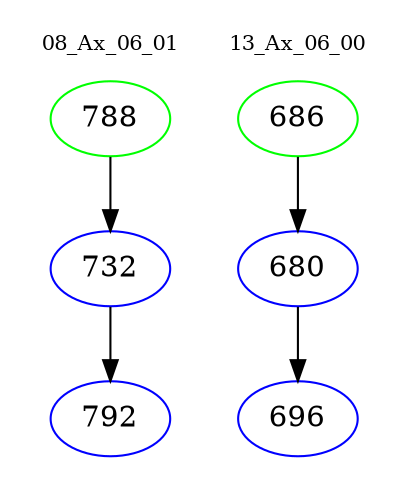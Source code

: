 digraph{
subgraph cluster_0 {
color = white
label = "08_Ax_06_01";
fontsize=10;
T0_788 [label="788", color="green"]
T0_788 -> T0_732 [color="black"]
T0_732 [label="732", color="blue"]
T0_732 -> T0_792 [color="black"]
T0_792 [label="792", color="blue"]
}
subgraph cluster_1 {
color = white
label = "13_Ax_06_00";
fontsize=10;
T1_686 [label="686", color="green"]
T1_686 -> T1_680 [color="black"]
T1_680 [label="680", color="blue"]
T1_680 -> T1_696 [color="black"]
T1_696 [label="696", color="blue"]
}
}
